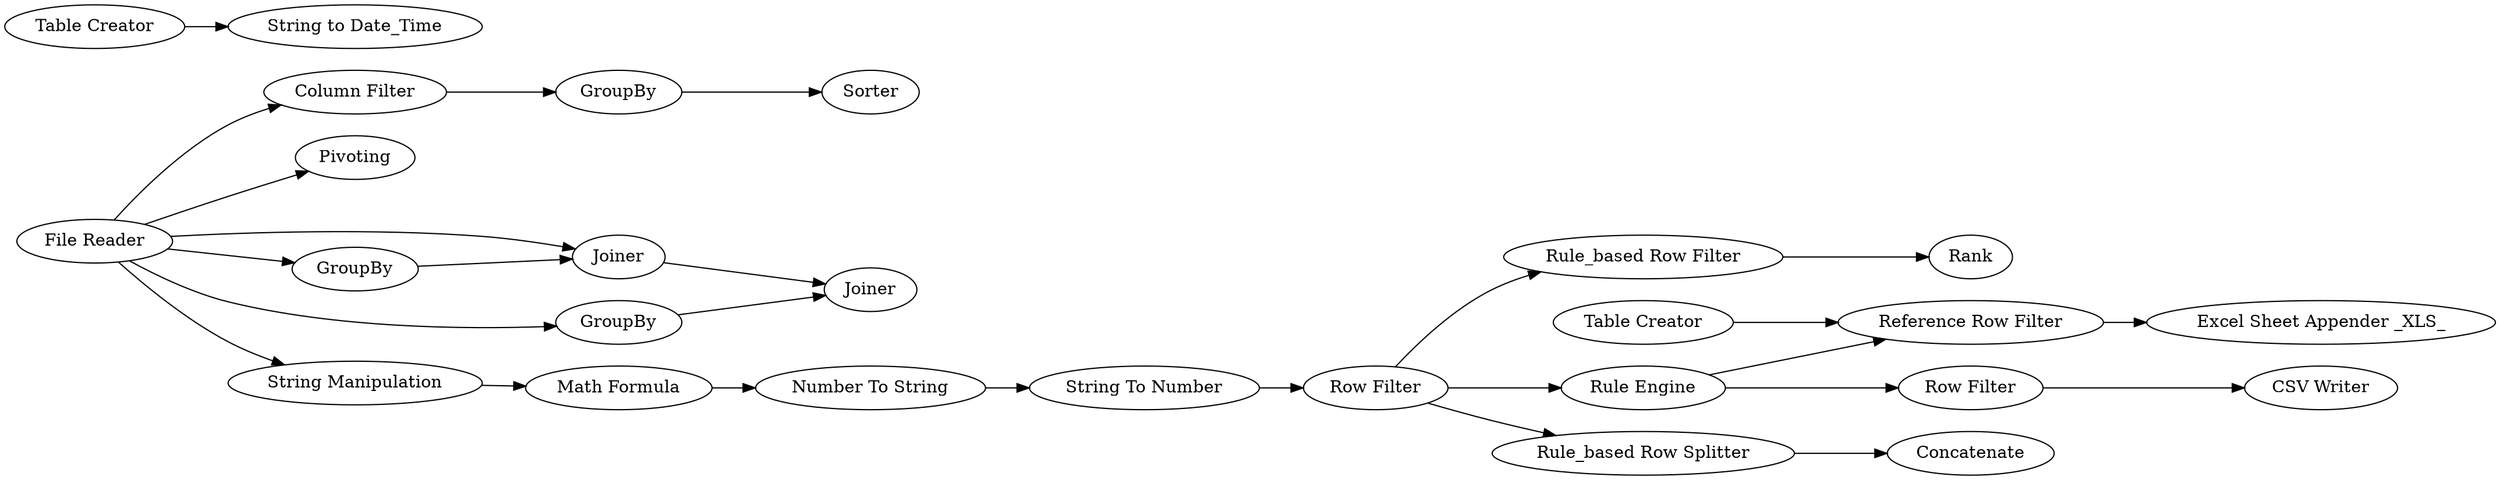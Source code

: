 digraph {
	29 -> 48
	53 -> 25
	52 -> 54
	25 -> 61
	22 -> 45
	52 -> 30
	52 -> 51
	16 -> 59
	22 -> 16
	54 -> 55
	22 -> 58
	58 -> 59
	56 -> 57
	48 -> 49
	13 -> 16
	51 -> 60
	22 -> 28
	30 -> 50
	11 -> 10
	10 -> 47
	22 -> 53
	49 -> 52
	50 -> 46
	30 -> 10
	22 -> 13
	28 -> 29
	57 [label="String to Date_Time"]
	55 [label=Concatenate]
	58 [label=GroupBy]
	49 [label="String To Number"]
	51 [label="Rule_based Row Filter"]
	56 [label="Table Creator"]
	25 [label=GroupBy]
	54 [label="Rule_based Row Splitter"]
	10 [label="Reference Row Filter"]
	59 [label=Joiner]
	16 [label=Joiner]
	48 [label="Number To String"]
	50 [label="Row Filter"]
	22 [label="File Reader"]
	53 [label="Column Filter"]
	28 [label="String Manipulation"]
	11 [label="Table Creator"]
	47 [label="Excel Sheet Appender _XLS_"]
	61 [label=Sorter]
	60 [label=Rank]
	13 [label=GroupBy]
	29 [label="Math Formula"]
	46 [label="CSV Writer"]
	52 [label="Row Filter"]
	30 [label="Rule Engine"]
	45 [label=Pivoting]
	rankdir=LR
}
